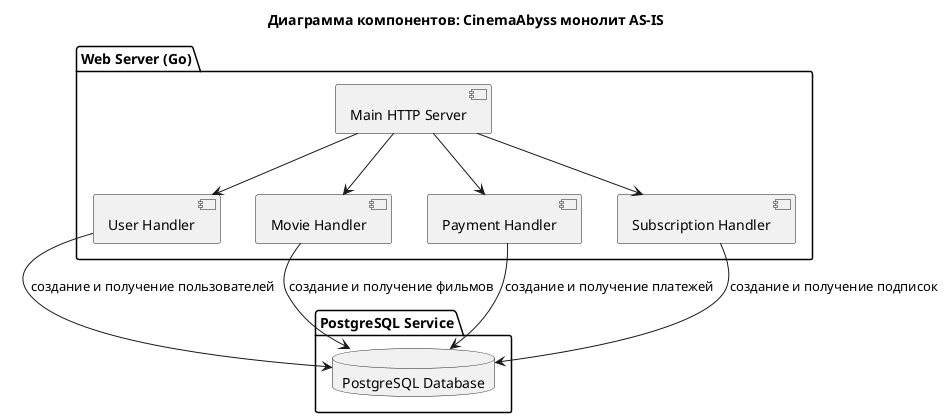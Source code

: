 @startuml
title Диаграмма компонентов: CinemaAbyss монолит AS-IS

package "Web Server (Go)" {
    [Main HTTP Server] --> [User Handler]
    [Main HTTP Server] --> [Movie Handler]
    [Main HTTP Server] --> [Payment Handler]
    [Main HTTP Server] --> [Subscription Handler]
}

package "PostgreSQL Service" {
    database "PostgreSQL Database" as PostgreSQL
}

[User Handler] --> PostgreSQL : создание и получение пользователей
[Movie Handler] --> PostgreSQL : создание и получение фильмов
[Payment Handler] --> PostgreSQL : создание и получение платежей
[Subscription Handler] --> PostgreSQL : создание и получение подписок
@enduml
